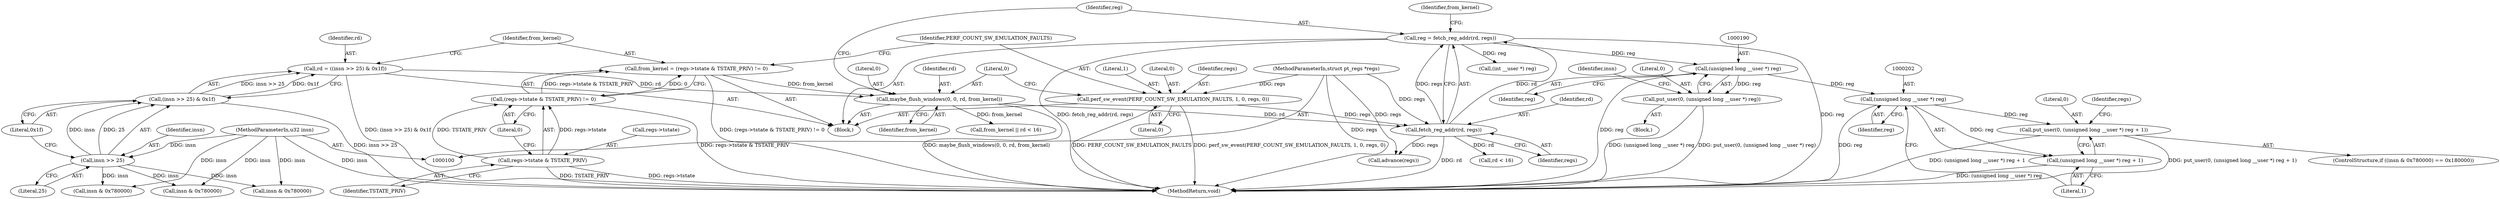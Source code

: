 digraph "1_linux_a8b0ca17b80e92faab46ee7179ba9e99ccb61233_34@pointer" {
"1000189" [label="(Call,(unsigned long __user *) reg)"];
"1000134" [label="(Call,reg = fetch_reg_addr(rd, regs))"];
"1000136" [label="(Call,fetch_reg_addr(rd, regs))"];
"1000129" [label="(Call,maybe_flush_windows(0, 0, rd, from_kernel))"];
"1000105" [label="(Call,rd = ((insn >> 25) & 0x1f))"];
"1000107" [label="(Call,(insn >> 25) & 0x1f)"];
"1000108" [label="(Call,insn >> 25)"];
"1000101" [label="(MethodParameterIn,u32 insn)"];
"1000113" [label="(Call,from_kernel = (regs->tstate & TSTATE_PRIV) != 0)"];
"1000115" [label="(Call,(regs->tstate & TSTATE_PRIV) != 0)"];
"1000116" [label="(Call,regs->tstate & TSTATE_PRIV)"];
"1000123" [label="(Call,perf_sw_event(PERF_COUNT_SW_EMULATION_FAULTS, 1, 0, regs, 0))"];
"1000102" [label="(MethodParameterIn,struct pt_regs *regs)"];
"1000187" [label="(Call,put_user(0, (unsigned long __user *) reg))"];
"1000201" [label="(Call,(unsigned long __user *) reg)"];
"1000198" [label="(Call,put_user(0, (unsigned long __user *) reg + 1))"];
"1000200" [label="(Call,(unsigned long __user *) reg + 1)"];
"1000120" [label="(Identifier,TSTATE_PRIV)"];
"1000137" [label="(Identifier,rd)"];
"1000109" [label="(Identifier,insn)"];
"1000124" [label="(Identifier,PERF_COUNT_SW_EMULATION_FAULTS)"];
"1000204" [label="(Literal,1)"];
"1000141" [label="(Identifier,from_kernel)"];
"1000102" [label="(MethodParameterIn,struct pt_regs *regs)"];
"1000121" [label="(Literal,0)"];
"1000201" [label="(Call,(unsigned long __user *) reg)"];
"1000126" [label="(Literal,0)"];
"1000153" [label="(Call,insn & 0x780000)"];
"1000198" [label="(Call,put_user(0, (unsigned long __user *) reg + 1))"];
"1000129" [label="(Call,maybe_flush_windows(0, 0, rd, from_kernel))"];
"1000101" [label="(MethodParameterIn,u32 insn)"];
"1000189" [label="(Call,(unsigned long __user *) reg)"];
"1000127" [label="(Identifier,regs)"];
"1000192" [label="(ControlStructure,if ((insn & 0x780000) == 0x180000))"];
"1000195" [label="(Identifier,insn)"];
"1000194" [label="(Call,insn & 0x780000)"];
"1000105" [label="(Call,rd = ((insn >> 25) & 0x1f))"];
"1000125" [label="(Literal,1)"];
"1000114" [label="(Identifier,from_kernel)"];
"1000107" [label="(Call,(insn >> 25) & 0x1f)"];
"1000186" [label="(Block,)"];
"1000115" [label="(Call,(regs->tstate & TSTATE_PRIV) != 0)"];
"1000136" [label="(Call,fetch_reg_addr(rd, regs))"];
"1000131" [label="(Literal,0)"];
"1000191" [label="(Identifier,reg)"];
"1000132" [label="(Identifier,rd)"];
"1000110" [label="(Literal,25)"];
"1000188" [label="(Literal,0)"];
"1000187" [label="(Call,put_user(0, (unsigned long __user *) reg))"];
"1000200" [label="(Call,(unsigned long __user *) reg + 1)"];
"1000106" [label="(Identifier,rd)"];
"1000123" [label="(Call,perf_sw_event(PERF_COUNT_SW_EMULATION_FAULTS, 1, 0, regs, 0))"];
"1000133" [label="(Identifier,from_kernel)"];
"1000116" [label="(Call,regs->tstate & TSTATE_PRIV)"];
"1000128" [label="(Literal,0)"];
"1000138" [label="(Identifier,regs)"];
"1000199" [label="(Literal,0)"];
"1000113" [label="(Call,from_kernel = (regs->tstate & TSTATE_PRIV) != 0)"];
"1000134" [label="(Call,reg = fetch_reg_addr(rd, regs))"];
"1000111" [label="(Literal,0x1f)"];
"1000169" [label="(Call,(int __user *) reg)"];
"1000140" [label="(Call,from_kernel || rd < 16)"];
"1000108" [label="(Call,insn >> 25)"];
"1000206" [label="(Identifier,regs)"];
"1000103" [label="(Block,)"];
"1000142" [label="(Call,rd < 16)"];
"1000135" [label="(Identifier,reg)"];
"1000205" [label="(Call,advance(regs))"];
"1000117" [label="(Call,regs->tstate)"];
"1000203" [label="(Identifier,reg)"];
"1000207" [label="(MethodReturn,void)"];
"1000174" [label="(Call,insn & 0x780000)"];
"1000130" [label="(Literal,0)"];
"1000189" -> "1000187"  [label="AST: "];
"1000189" -> "1000191"  [label="CFG: "];
"1000190" -> "1000189"  [label="AST: "];
"1000191" -> "1000189"  [label="AST: "];
"1000187" -> "1000189"  [label="CFG: "];
"1000189" -> "1000207"  [label="DDG: reg"];
"1000189" -> "1000187"  [label="DDG: reg"];
"1000134" -> "1000189"  [label="DDG: reg"];
"1000189" -> "1000201"  [label="DDG: reg"];
"1000134" -> "1000103"  [label="AST: "];
"1000134" -> "1000136"  [label="CFG: "];
"1000135" -> "1000134"  [label="AST: "];
"1000136" -> "1000134"  [label="AST: "];
"1000141" -> "1000134"  [label="CFG: "];
"1000134" -> "1000207"  [label="DDG: reg"];
"1000134" -> "1000207"  [label="DDG: fetch_reg_addr(rd, regs)"];
"1000136" -> "1000134"  [label="DDG: rd"];
"1000136" -> "1000134"  [label="DDG: regs"];
"1000134" -> "1000169"  [label="DDG: reg"];
"1000136" -> "1000138"  [label="CFG: "];
"1000137" -> "1000136"  [label="AST: "];
"1000138" -> "1000136"  [label="AST: "];
"1000136" -> "1000207"  [label="DDG: rd"];
"1000129" -> "1000136"  [label="DDG: rd"];
"1000123" -> "1000136"  [label="DDG: regs"];
"1000102" -> "1000136"  [label="DDG: regs"];
"1000136" -> "1000142"  [label="DDG: rd"];
"1000136" -> "1000205"  [label="DDG: regs"];
"1000129" -> "1000103"  [label="AST: "];
"1000129" -> "1000133"  [label="CFG: "];
"1000130" -> "1000129"  [label="AST: "];
"1000131" -> "1000129"  [label="AST: "];
"1000132" -> "1000129"  [label="AST: "];
"1000133" -> "1000129"  [label="AST: "];
"1000135" -> "1000129"  [label="CFG: "];
"1000129" -> "1000207"  [label="DDG: maybe_flush_windows(0, 0, rd, from_kernel)"];
"1000105" -> "1000129"  [label="DDG: rd"];
"1000113" -> "1000129"  [label="DDG: from_kernel"];
"1000129" -> "1000140"  [label="DDG: from_kernel"];
"1000105" -> "1000103"  [label="AST: "];
"1000105" -> "1000107"  [label="CFG: "];
"1000106" -> "1000105"  [label="AST: "];
"1000107" -> "1000105"  [label="AST: "];
"1000114" -> "1000105"  [label="CFG: "];
"1000105" -> "1000207"  [label="DDG: (insn >> 25) & 0x1f"];
"1000107" -> "1000105"  [label="DDG: insn >> 25"];
"1000107" -> "1000105"  [label="DDG: 0x1f"];
"1000107" -> "1000111"  [label="CFG: "];
"1000108" -> "1000107"  [label="AST: "];
"1000111" -> "1000107"  [label="AST: "];
"1000107" -> "1000207"  [label="DDG: insn >> 25"];
"1000108" -> "1000107"  [label="DDG: insn"];
"1000108" -> "1000107"  [label="DDG: 25"];
"1000108" -> "1000110"  [label="CFG: "];
"1000109" -> "1000108"  [label="AST: "];
"1000110" -> "1000108"  [label="AST: "];
"1000111" -> "1000108"  [label="CFG: "];
"1000101" -> "1000108"  [label="DDG: insn"];
"1000108" -> "1000153"  [label="DDG: insn"];
"1000108" -> "1000174"  [label="DDG: insn"];
"1000108" -> "1000194"  [label="DDG: insn"];
"1000101" -> "1000100"  [label="AST: "];
"1000101" -> "1000207"  [label="DDG: insn"];
"1000101" -> "1000153"  [label="DDG: insn"];
"1000101" -> "1000174"  [label="DDG: insn"];
"1000101" -> "1000194"  [label="DDG: insn"];
"1000113" -> "1000103"  [label="AST: "];
"1000113" -> "1000115"  [label="CFG: "];
"1000114" -> "1000113"  [label="AST: "];
"1000115" -> "1000113"  [label="AST: "];
"1000124" -> "1000113"  [label="CFG: "];
"1000113" -> "1000207"  [label="DDG: (regs->tstate & TSTATE_PRIV) != 0"];
"1000115" -> "1000113"  [label="DDG: regs->tstate & TSTATE_PRIV"];
"1000115" -> "1000113"  [label="DDG: 0"];
"1000115" -> "1000121"  [label="CFG: "];
"1000116" -> "1000115"  [label="AST: "];
"1000121" -> "1000115"  [label="AST: "];
"1000115" -> "1000207"  [label="DDG: regs->tstate & TSTATE_PRIV"];
"1000116" -> "1000115"  [label="DDG: regs->tstate"];
"1000116" -> "1000115"  [label="DDG: TSTATE_PRIV"];
"1000116" -> "1000120"  [label="CFG: "];
"1000117" -> "1000116"  [label="AST: "];
"1000120" -> "1000116"  [label="AST: "];
"1000121" -> "1000116"  [label="CFG: "];
"1000116" -> "1000207"  [label="DDG: regs->tstate"];
"1000116" -> "1000207"  [label="DDG: TSTATE_PRIV"];
"1000123" -> "1000103"  [label="AST: "];
"1000123" -> "1000128"  [label="CFG: "];
"1000124" -> "1000123"  [label="AST: "];
"1000125" -> "1000123"  [label="AST: "];
"1000126" -> "1000123"  [label="AST: "];
"1000127" -> "1000123"  [label="AST: "];
"1000128" -> "1000123"  [label="AST: "];
"1000130" -> "1000123"  [label="CFG: "];
"1000123" -> "1000207"  [label="DDG: perf_sw_event(PERF_COUNT_SW_EMULATION_FAULTS, 1, 0, regs, 0)"];
"1000123" -> "1000207"  [label="DDG: PERF_COUNT_SW_EMULATION_FAULTS"];
"1000102" -> "1000123"  [label="DDG: regs"];
"1000102" -> "1000100"  [label="AST: "];
"1000102" -> "1000207"  [label="DDG: regs"];
"1000102" -> "1000205"  [label="DDG: regs"];
"1000187" -> "1000186"  [label="AST: "];
"1000188" -> "1000187"  [label="AST: "];
"1000195" -> "1000187"  [label="CFG: "];
"1000187" -> "1000207"  [label="DDG: (unsigned long __user *) reg"];
"1000187" -> "1000207"  [label="DDG: put_user(0, (unsigned long __user *) reg)"];
"1000201" -> "1000200"  [label="AST: "];
"1000201" -> "1000203"  [label="CFG: "];
"1000202" -> "1000201"  [label="AST: "];
"1000203" -> "1000201"  [label="AST: "];
"1000204" -> "1000201"  [label="CFG: "];
"1000201" -> "1000207"  [label="DDG: reg"];
"1000201" -> "1000198"  [label="DDG: reg"];
"1000201" -> "1000200"  [label="DDG: reg"];
"1000198" -> "1000192"  [label="AST: "];
"1000198" -> "1000200"  [label="CFG: "];
"1000199" -> "1000198"  [label="AST: "];
"1000200" -> "1000198"  [label="AST: "];
"1000206" -> "1000198"  [label="CFG: "];
"1000198" -> "1000207"  [label="DDG: (unsigned long __user *) reg + 1"];
"1000198" -> "1000207"  [label="DDG: put_user(0, (unsigned long __user *) reg + 1)"];
"1000200" -> "1000204"  [label="CFG: "];
"1000204" -> "1000200"  [label="AST: "];
"1000200" -> "1000207"  [label="DDG: (unsigned long __user *) reg"];
}
